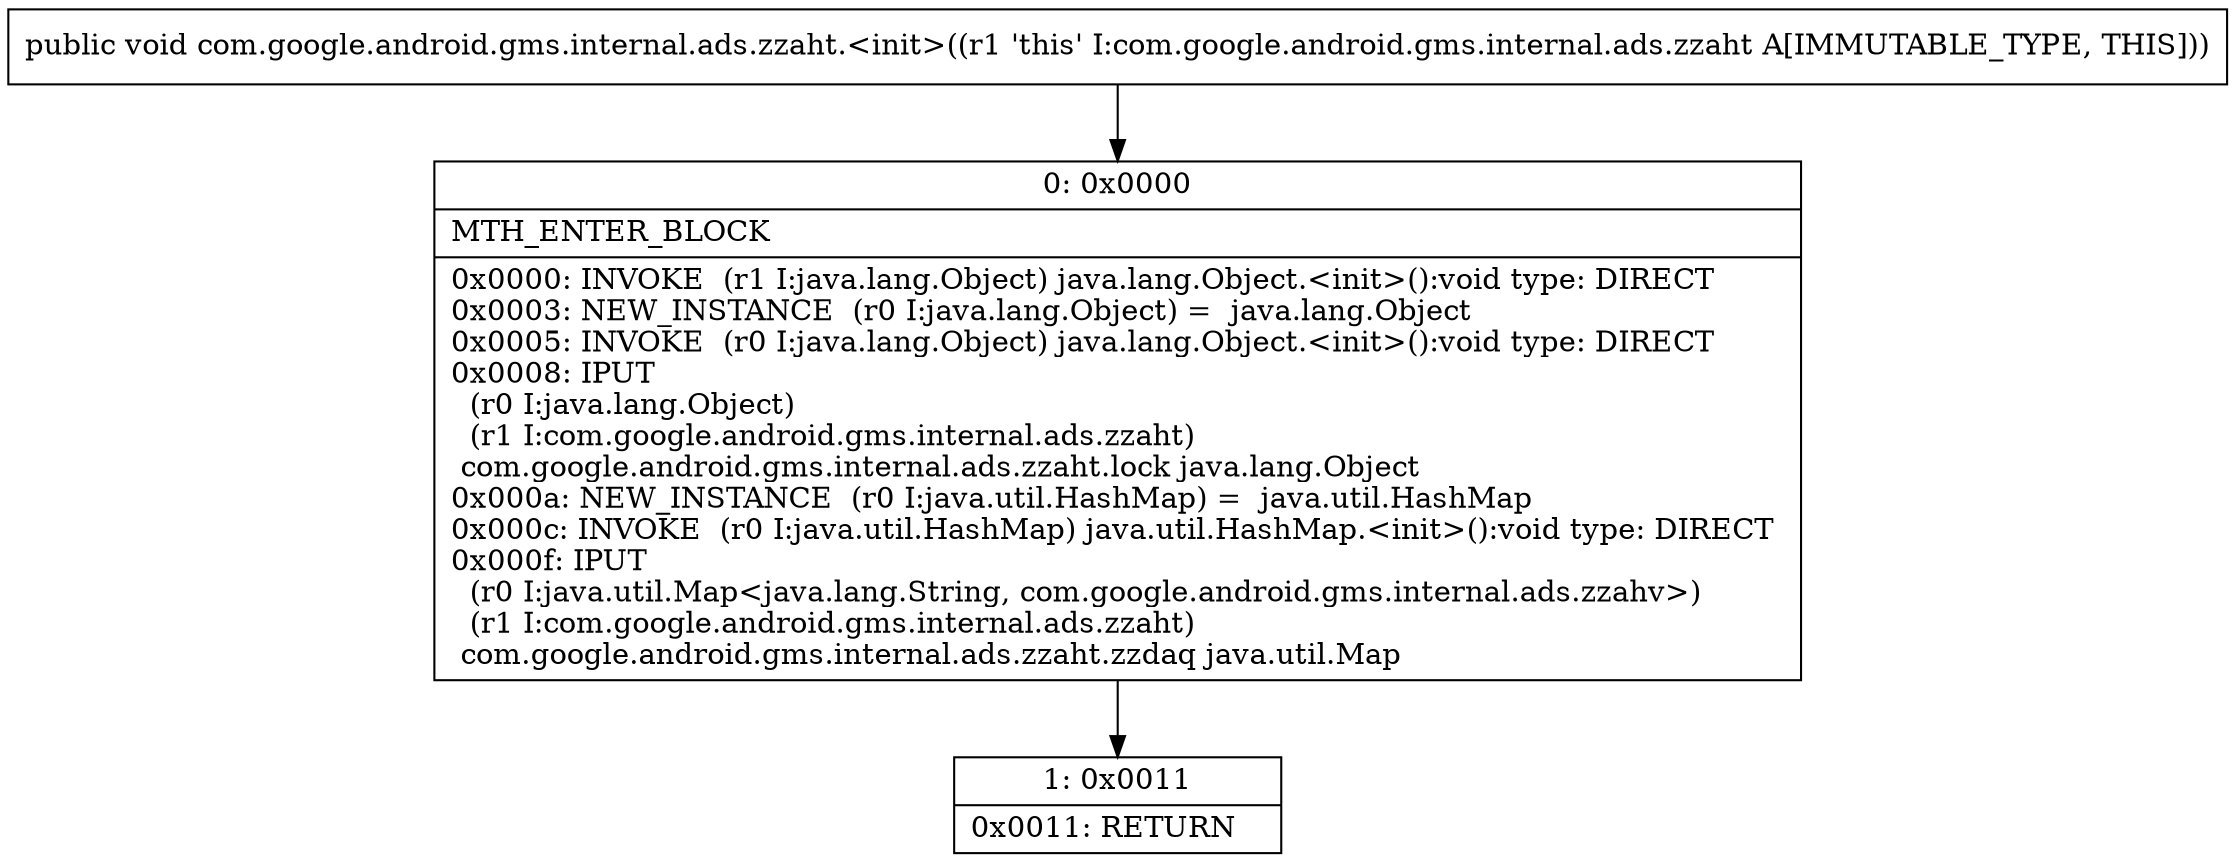 digraph "CFG forcom.google.android.gms.internal.ads.zzaht.\<init\>()V" {
Node_0 [shape=record,label="{0\:\ 0x0000|MTH_ENTER_BLOCK\l|0x0000: INVOKE  (r1 I:java.lang.Object) java.lang.Object.\<init\>():void type: DIRECT \l0x0003: NEW_INSTANCE  (r0 I:java.lang.Object) =  java.lang.Object \l0x0005: INVOKE  (r0 I:java.lang.Object) java.lang.Object.\<init\>():void type: DIRECT \l0x0008: IPUT  \l  (r0 I:java.lang.Object)\l  (r1 I:com.google.android.gms.internal.ads.zzaht)\l com.google.android.gms.internal.ads.zzaht.lock java.lang.Object \l0x000a: NEW_INSTANCE  (r0 I:java.util.HashMap) =  java.util.HashMap \l0x000c: INVOKE  (r0 I:java.util.HashMap) java.util.HashMap.\<init\>():void type: DIRECT \l0x000f: IPUT  \l  (r0 I:java.util.Map\<java.lang.String, com.google.android.gms.internal.ads.zzahv\>)\l  (r1 I:com.google.android.gms.internal.ads.zzaht)\l com.google.android.gms.internal.ads.zzaht.zzdaq java.util.Map \l}"];
Node_1 [shape=record,label="{1\:\ 0x0011|0x0011: RETURN   \l}"];
MethodNode[shape=record,label="{public void com.google.android.gms.internal.ads.zzaht.\<init\>((r1 'this' I:com.google.android.gms.internal.ads.zzaht A[IMMUTABLE_TYPE, THIS])) }"];
MethodNode -> Node_0;
Node_0 -> Node_1;
}

